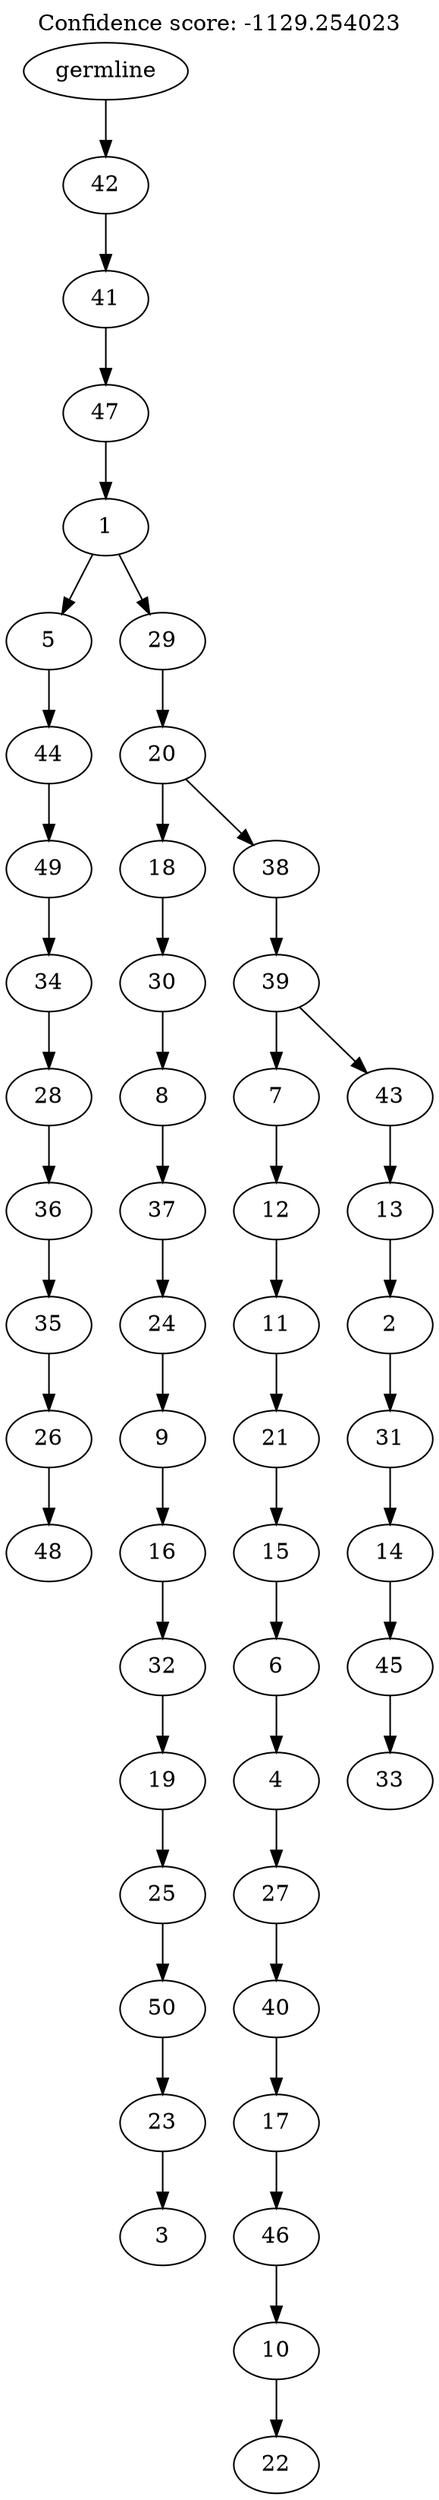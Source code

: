 digraph g {
	"49" -> "50";
	"50" [label="48"];
	"48" -> "49";
	"49" [label="26"];
	"47" -> "48";
	"48" [label="35"];
	"46" -> "47";
	"47" [label="36"];
	"45" -> "46";
	"46" [label="28"];
	"44" -> "45";
	"45" [label="34"];
	"43" -> "44";
	"44" [label="49"];
	"42" -> "43";
	"43" [label="44"];
	"40" -> "41";
	"41" [label="3"];
	"39" -> "40";
	"40" [label="23"];
	"38" -> "39";
	"39" [label="50"];
	"37" -> "38";
	"38" [label="25"];
	"36" -> "37";
	"37" [label="19"];
	"35" -> "36";
	"36" [label="32"];
	"34" -> "35";
	"35" [label="16"];
	"33" -> "34";
	"34" [label="9"];
	"32" -> "33";
	"33" [label="24"];
	"31" -> "32";
	"32" [label="37"];
	"30" -> "31";
	"31" [label="8"];
	"29" -> "30";
	"30" [label="30"];
	"27" -> "28";
	"28" [label="22"];
	"26" -> "27";
	"27" [label="10"];
	"25" -> "26";
	"26" [label="46"];
	"24" -> "25";
	"25" [label="17"];
	"23" -> "24";
	"24" [label="40"];
	"22" -> "23";
	"23" [label="27"];
	"21" -> "22";
	"22" [label="4"];
	"20" -> "21";
	"21" [label="6"];
	"19" -> "20";
	"20" [label="15"];
	"18" -> "19";
	"19" [label="21"];
	"17" -> "18";
	"18" [label="11"];
	"16" -> "17";
	"17" [label="12"];
	"14" -> "15";
	"15" [label="33"];
	"13" -> "14";
	"14" [label="45"];
	"12" -> "13";
	"13" [label="14"];
	"11" -> "12";
	"12" [label="31"];
	"10" -> "11";
	"11" [label="2"];
	"9" -> "10";
	"10" [label="13"];
	"8" -> "9";
	"9" [label="43"];
	"8" -> "16";
	"16" [label="7"];
	"7" -> "8";
	"8" [label="39"];
	"6" -> "7";
	"7" [label="38"];
	"6" -> "29";
	"29" [label="18"];
	"5" -> "6";
	"6" [label="20"];
	"4" -> "5";
	"5" [label="29"];
	"4" -> "42";
	"42" [label="5"];
	"3" -> "4";
	"4" [label="1"];
	"2" -> "3";
	"3" [label="47"];
	"1" -> "2";
	"2" [label="41"];
	"0" -> "1";
	"1" [label="42"];
	"0" [label="germline"];
	labelloc="t";
	label="Confidence score: -1129.254023";
}
